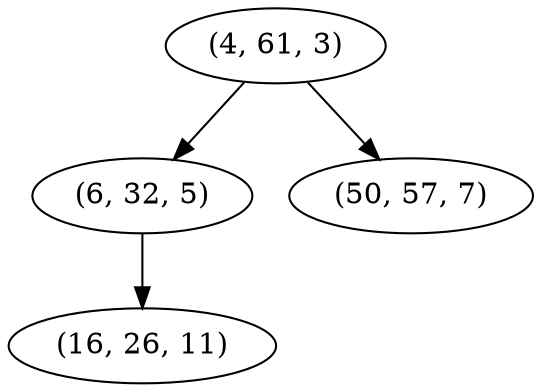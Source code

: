 digraph tree {
    "(4, 61, 3)";
    "(6, 32, 5)";
    "(16, 26, 11)";
    "(50, 57, 7)";
    "(4, 61, 3)" -> "(6, 32, 5)";
    "(4, 61, 3)" -> "(50, 57, 7)";
    "(6, 32, 5)" -> "(16, 26, 11)";
}
